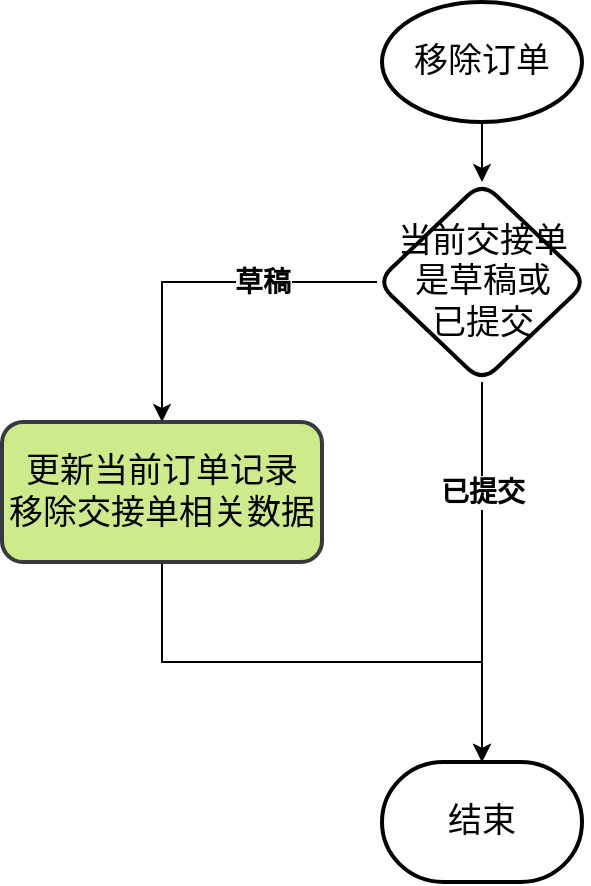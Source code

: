 <mxfile version="21.1.8" type="github">
  <diagram name="第 1 页" id="JwJRa0KvJO2CLYto1S3l">
    <mxGraphModel dx="1434" dy="700" grid="1" gridSize="10" guides="1" tooltips="1" connect="1" arrows="1" fold="1" page="1" pageScale="1" pageWidth="827" pageHeight="1169" math="0" shadow="0">
      <root>
        <mxCell id="0" />
        <mxCell id="1" parent="0" />
        <mxCell id="1attUSrDZyL3AQSFzX-j-3" value="" style="edgeStyle=orthogonalEdgeStyle;rounded=0;orthogonalLoop=1;jettySize=auto;html=1;" edge="1" parent="1" source="1attUSrDZyL3AQSFzX-j-1" target="1attUSrDZyL3AQSFzX-j-2">
          <mxGeometry relative="1" as="geometry" />
        </mxCell>
        <mxCell id="1attUSrDZyL3AQSFzX-j-1" value="&lt;font style=&quot;font-size: 17px;&quot;&gt;移除订单&lt;/font&gt;" style="strokeWidth=2;html=1;shape=mxgraph.flowchart.start_1;whiteSpace=wrap;" vertex="1" parent="1">
          <mxGeometry x="370" y="130" width="100" height="60" as="geometry" />
        </mxCell>
        <mxCell id="1attUSrDZyL3AQSFzX-j-5" value="&lt;font style=&quot;font-size: 14px;&quot;&gt;&lt;b&gt;草稿&lt;/b&gt;&lt;/font&gt;" style="edgeStyle=orthogonalEdgeStyle;rounded=0;orthogonalLoop=1;jettySize=auto;html=1;entryX=0.5;entryY=0;entryDx=0;entryDy=0;" edge="1" parent="1" source="1attUSrDZyL3AQSFzX-j-2" target="1attUSrDZyL3AQSFzX-j-4">
          <mxGeometry x="-0.349" relative="1" as="geometry">
            <mxPoint as="offset" />
          </mxGeometry>
        </mxCell>
        <mxCell id="1attUSrDZyL3AQSFzX-j-8" style="edgeStyle=orthogonalEdgeStyle;rounded=0;orthogonalLoop=1;jettySize=auto;html=1;entryX=0.5;entryY=0;entryDx=0;entryDy=0;entryPerimeter=0;" edge="1" parent="1" source="1attUSrDZyL3AQSFzX-j-2" target="1attUSrDZyL3AQSFzX-j-6">
          <mxGeometry relative="1" as="geometry" />
        </mxCell>
        <mxCell id="1attUSrDZyL3AQSFzX-j-9" value="&lt;b&gt;&lt;font style=&quot;font-size: 14px;&quot;&gt;已提交&lt;/font&gt;&lt;/b&gt;" style="edgeLabel;html=1;align=center;verticalAlign=middle;resizable=0;points=[];" vertex="1" connectable="0" parent="1attUSrDZyL3AQSFzX-j-8">
          <mxGeometry x="-0.379" y="3" relative="1" as="geometry">
            <mxPoint x="-3" y="-4" as="offset" />
          </mxGeometry>
        </mxCell>
        <mxCell id="1attUSrDZyL3AQSFzX-j-2" value="&lt;font style=&quot;font-size: 17px;&quot;&gt;当前交接单&lt;br&gt;是草稿或&lt;br&gt;已提交&lt;/font&gt;" style="rhombus;whiteSpace=wrap;html=1;strokeWidth=2;rounded=1;" vertex="1" parent="1">
          <mxGeometry x="367.5" y="220" width="105" height="100" as="geometry" />
        </mxCell>
        <mxCell id="1attUSrDZyL3AQSFzX-j-7" style="edgeStyle=orthogonalEdgeStyle;rounded=0;orthogonalLoop=1;jettySize=auto;html=1;exitX=0.5;exitY=1;exitDx=0;exitDy=0;" edge="1" parent="1" source="1attUSrDZyL3AQSFzX-j-4" target="1attUSrDZyL3AQSFzX-j-6">
          <mxGeometry relative="1" as="geometry" />
        </mxCell>
        <mxCell id="1attUSrDZyL3AQSFzX-j-4" value="&lt;font style=&quot;font-size: 17px;&quot;&gt;更新当前订单记录&lt;br&gt;移除交接单相关数据&lt;br&gt;&lt;/font&gt;" style="rounded=1;whiteSpace=wrap;html=1;strokeWidth=2;fillColor=#cdeb8b;strokeColor=#36393d;" vertex="1" parent="1">
          <mxGeometry x="180" y="340" width="160" height="70" as="geometry" />
        </mxCell>
        <mxCell id="1attUSrDZyL3AQSFzX-j-6" value="&lt;font style=&quot;font-size: 17px;&quot;&gt;结束&lt;/font&gt;" style="strokeWidth=2;html=1;shape=mxgraph.flowchart.terminator;whiteSpace=wrap;" vertex="1" parent="1">
          <mxGeometry x="370" y="510" width="100" height="60" as="geometry" />
        </mxCell>
      </root>
    </mxGraphModel>
  </diagram>
</mxfile>

